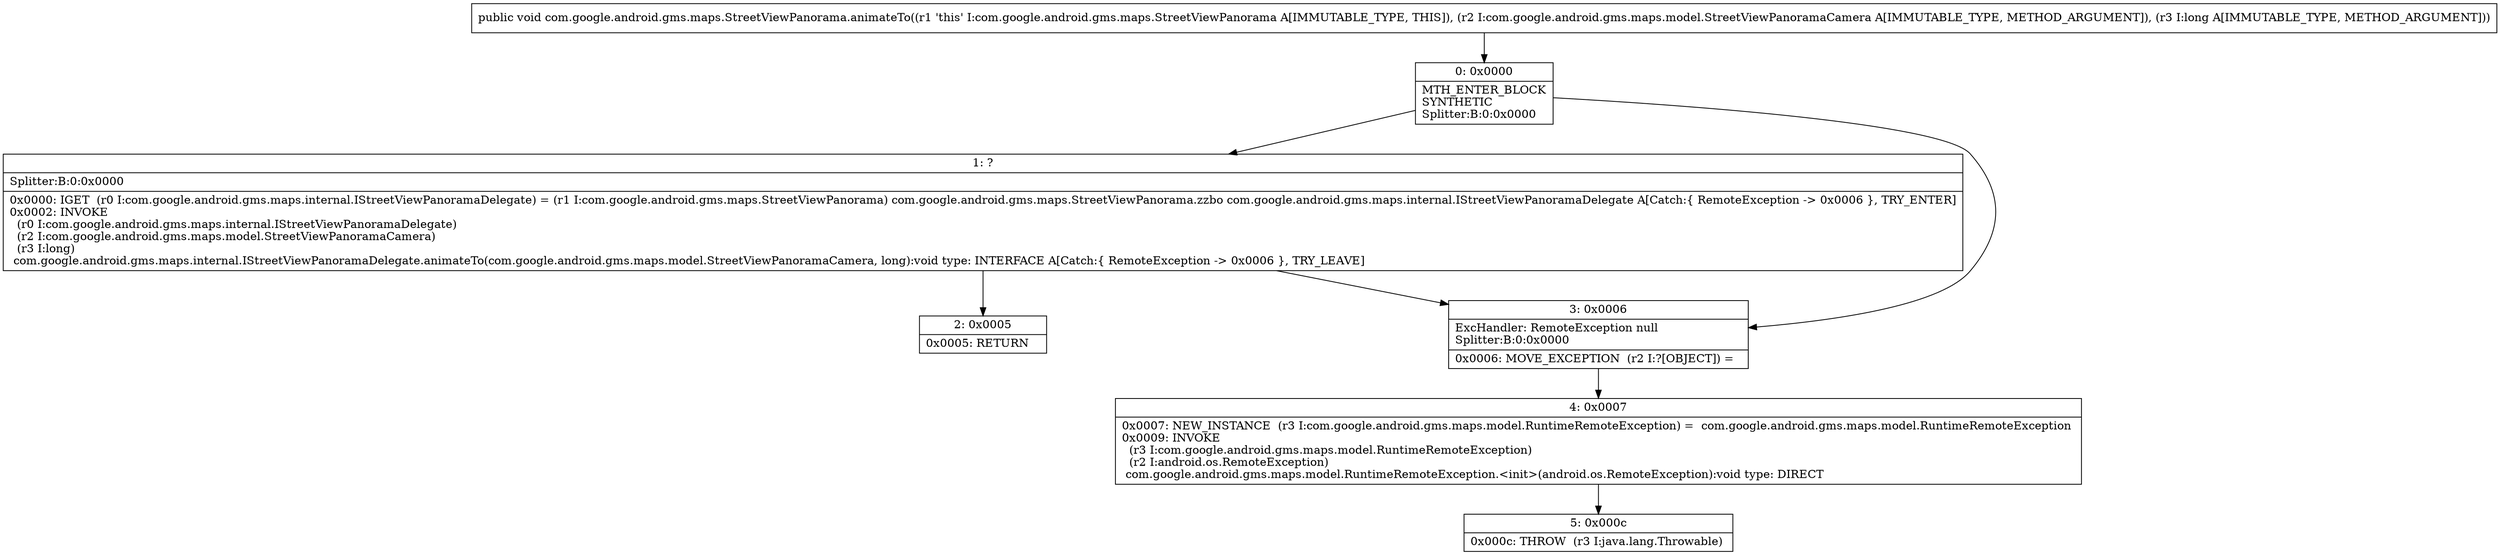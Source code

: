 digraph "CFG forcom.google.android.gms.maps.StreetViewPanorama.animateTo(Lcom\/google\/android\/gms\/maps\/model\/StreetViewPanoramaCamera;J)V" {
Node_0 [shape=record,label="{0\:\ 0x0000|MTH_ENTER_BLOCK\lSYNTHETIC\lSplitter:B:0:0x0000\l}"];
Node_1 [shape=record,label="{1\:\ ?|Splitter:B:0:0x0000\l|0x0000: IGET  (r0 I:com.google.android.gms.maps.internal.IStreetViewPanoramaDelegate) = (r1 I:com.google.android.gms.maps.StreetViewPanorama) com.google.android.gms.maps.StreetViewPanorama.zzbo com.google.android.gms.maps.internal.IStreetViewPanoramaDelegate A[Catch:\{ RemoteException \-\> 0x0006 \}, TRY_ENTER]\l0x0002: INVOKE  \l  (r0 I:com.google.android.gms.maps.internal.IStreetViewPanoramaDelegate)\l  (r2 I:com.google.android.gms.maps.model.StreetViewPanoramaCamera)\l  (r3 I:long)\l com.google.android.gms.maps.internal.IStreetViewPanoramaDelegate.animateTo(com.google.android.gms.maps.model.StreetViewPanoramaCamera, long):void type: INTERFACE A[Catch:\{ RemoteException \-\> 0x0006 \}, TRY_LEAVE]\l}"];
Node_2 [shape=record,label="{2\:\ 0x0005|0x0005: RETURN   \l}"];
Node_3 [shape=record,label="{3\:\ 0x0006|ExcHandler: RemoteException null\lSplitter:B:0:0x0000\l|0x0006: MOVE_EXCEPTION  (r2 I:?[OBJECT]) =  \l}"];
Node_4 [shape=record,label="{4\:\ 0x0007|0x0007: NEW_INSTANCE  (r3 I:com.google.android.gms.maps.model.RuntimeRemoteException) =  com.google.android.gms.maps.model.RuntimeRemoteException \l0x0009: INVOKE  \l  (r3 I:com.google.android.gms.maps.model.RuntimeRemoteException)\l  (r2 I:android.os.RemoteException)\l com.google.android.gms.maps.model.RuntimeRemoteException.\<init\>(android.os.RemoteException):void type: DIRECT \l}"];
Node_5 [shape=record,label="{5\:\ 0x000c|0x000c: THROW  (r3 I:java.lang.Throwable) \l}"];
MethodNode[shape=record,label="{public void com.google.android.gms.maps.StreetViewPanorama.animateTo((r1 'this' I:com.google.android.gms.maps.StreetViewPanorama A[IMMUTABLE_TYPE, THIS]), (r2 I:com.google.android.gms.maps.model.StreetViewPanoramaCamera A[IMMUTABLE_TYPE, METHOD_ARGUMENT]), (r3 I:long A[IMMUTABLE_TYPE, METHOD_ARGUMENT])) }"];
MethodNode -> Node_0;
Node_0 -> Node_1;
Node_0 -> Node_3;
Node_1 -> Node_2;
Node_1 -> Node_3;
Node_3 -> Node_4;
Node_4 -> Node_5;
}

